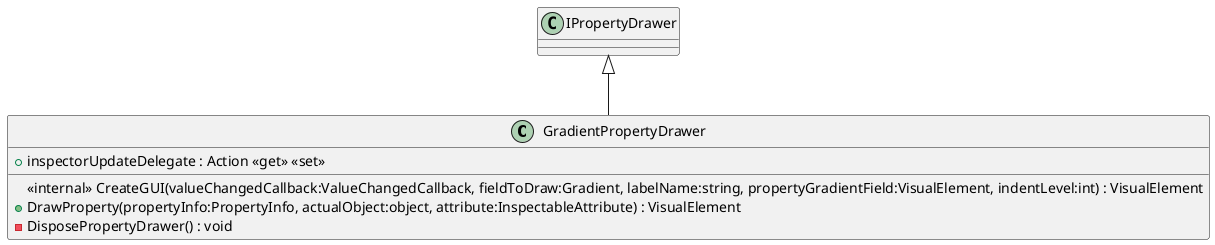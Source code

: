 @startuml
class GradientPropertyDrawer {
    <<internal>> CreateGUI(valueChangedCallback:ValueChangedCallback, fieldToDraw:Gradient, labelName:string, propertyGradientField:VisualElement, indentLevel:int) : VisualElement
    + inspectorUpdateDelegate : Action <<get>> <<set>>
    + DrawProperty(propertyInfo:PropertyInfo, actualObject:object, attribute:InspectableAttribute) : VisualElement
    - DisposePropertyDrawer() : void
}
IPropertyDrawer <|-- GradientPropertyDrawer
@enduml
